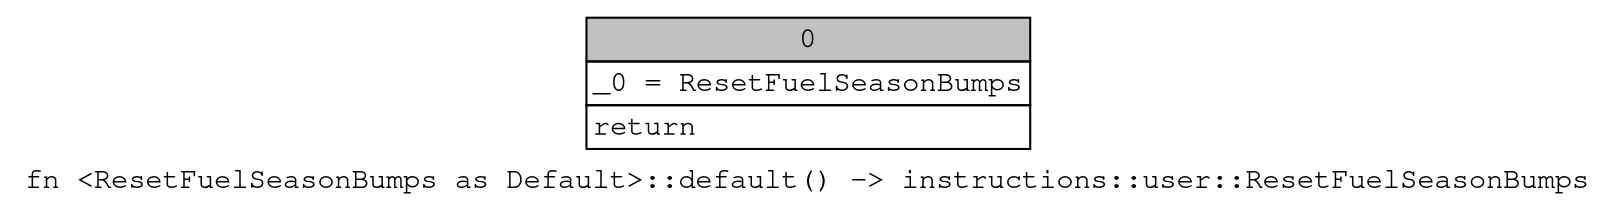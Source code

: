 digraph Mir_0_12422 {
    graph [fontname="Courier, monospace"];
    node [fontname="Courier, monospace"];
    edge [fontname="Courier, monospace"];
    label=<fn &lt;ResetFuelSeasonBumps as Default&gt;::default() -&gt; instructions::user::ResetFuelSeasonBumps<br align="left"/>>;
    bb0__0_12422 [shape="none", label=<<table border="0" cellborder="1" cellspacing="0"><tr><td bgcolor="gray" align="center" colspan="1">0</td></tr><tr><td align="left" balign="left">_0 = ResetFuelSeasonBumps<br/></td></tr><tr><td align="left">return</td></tr></table>>];
}
